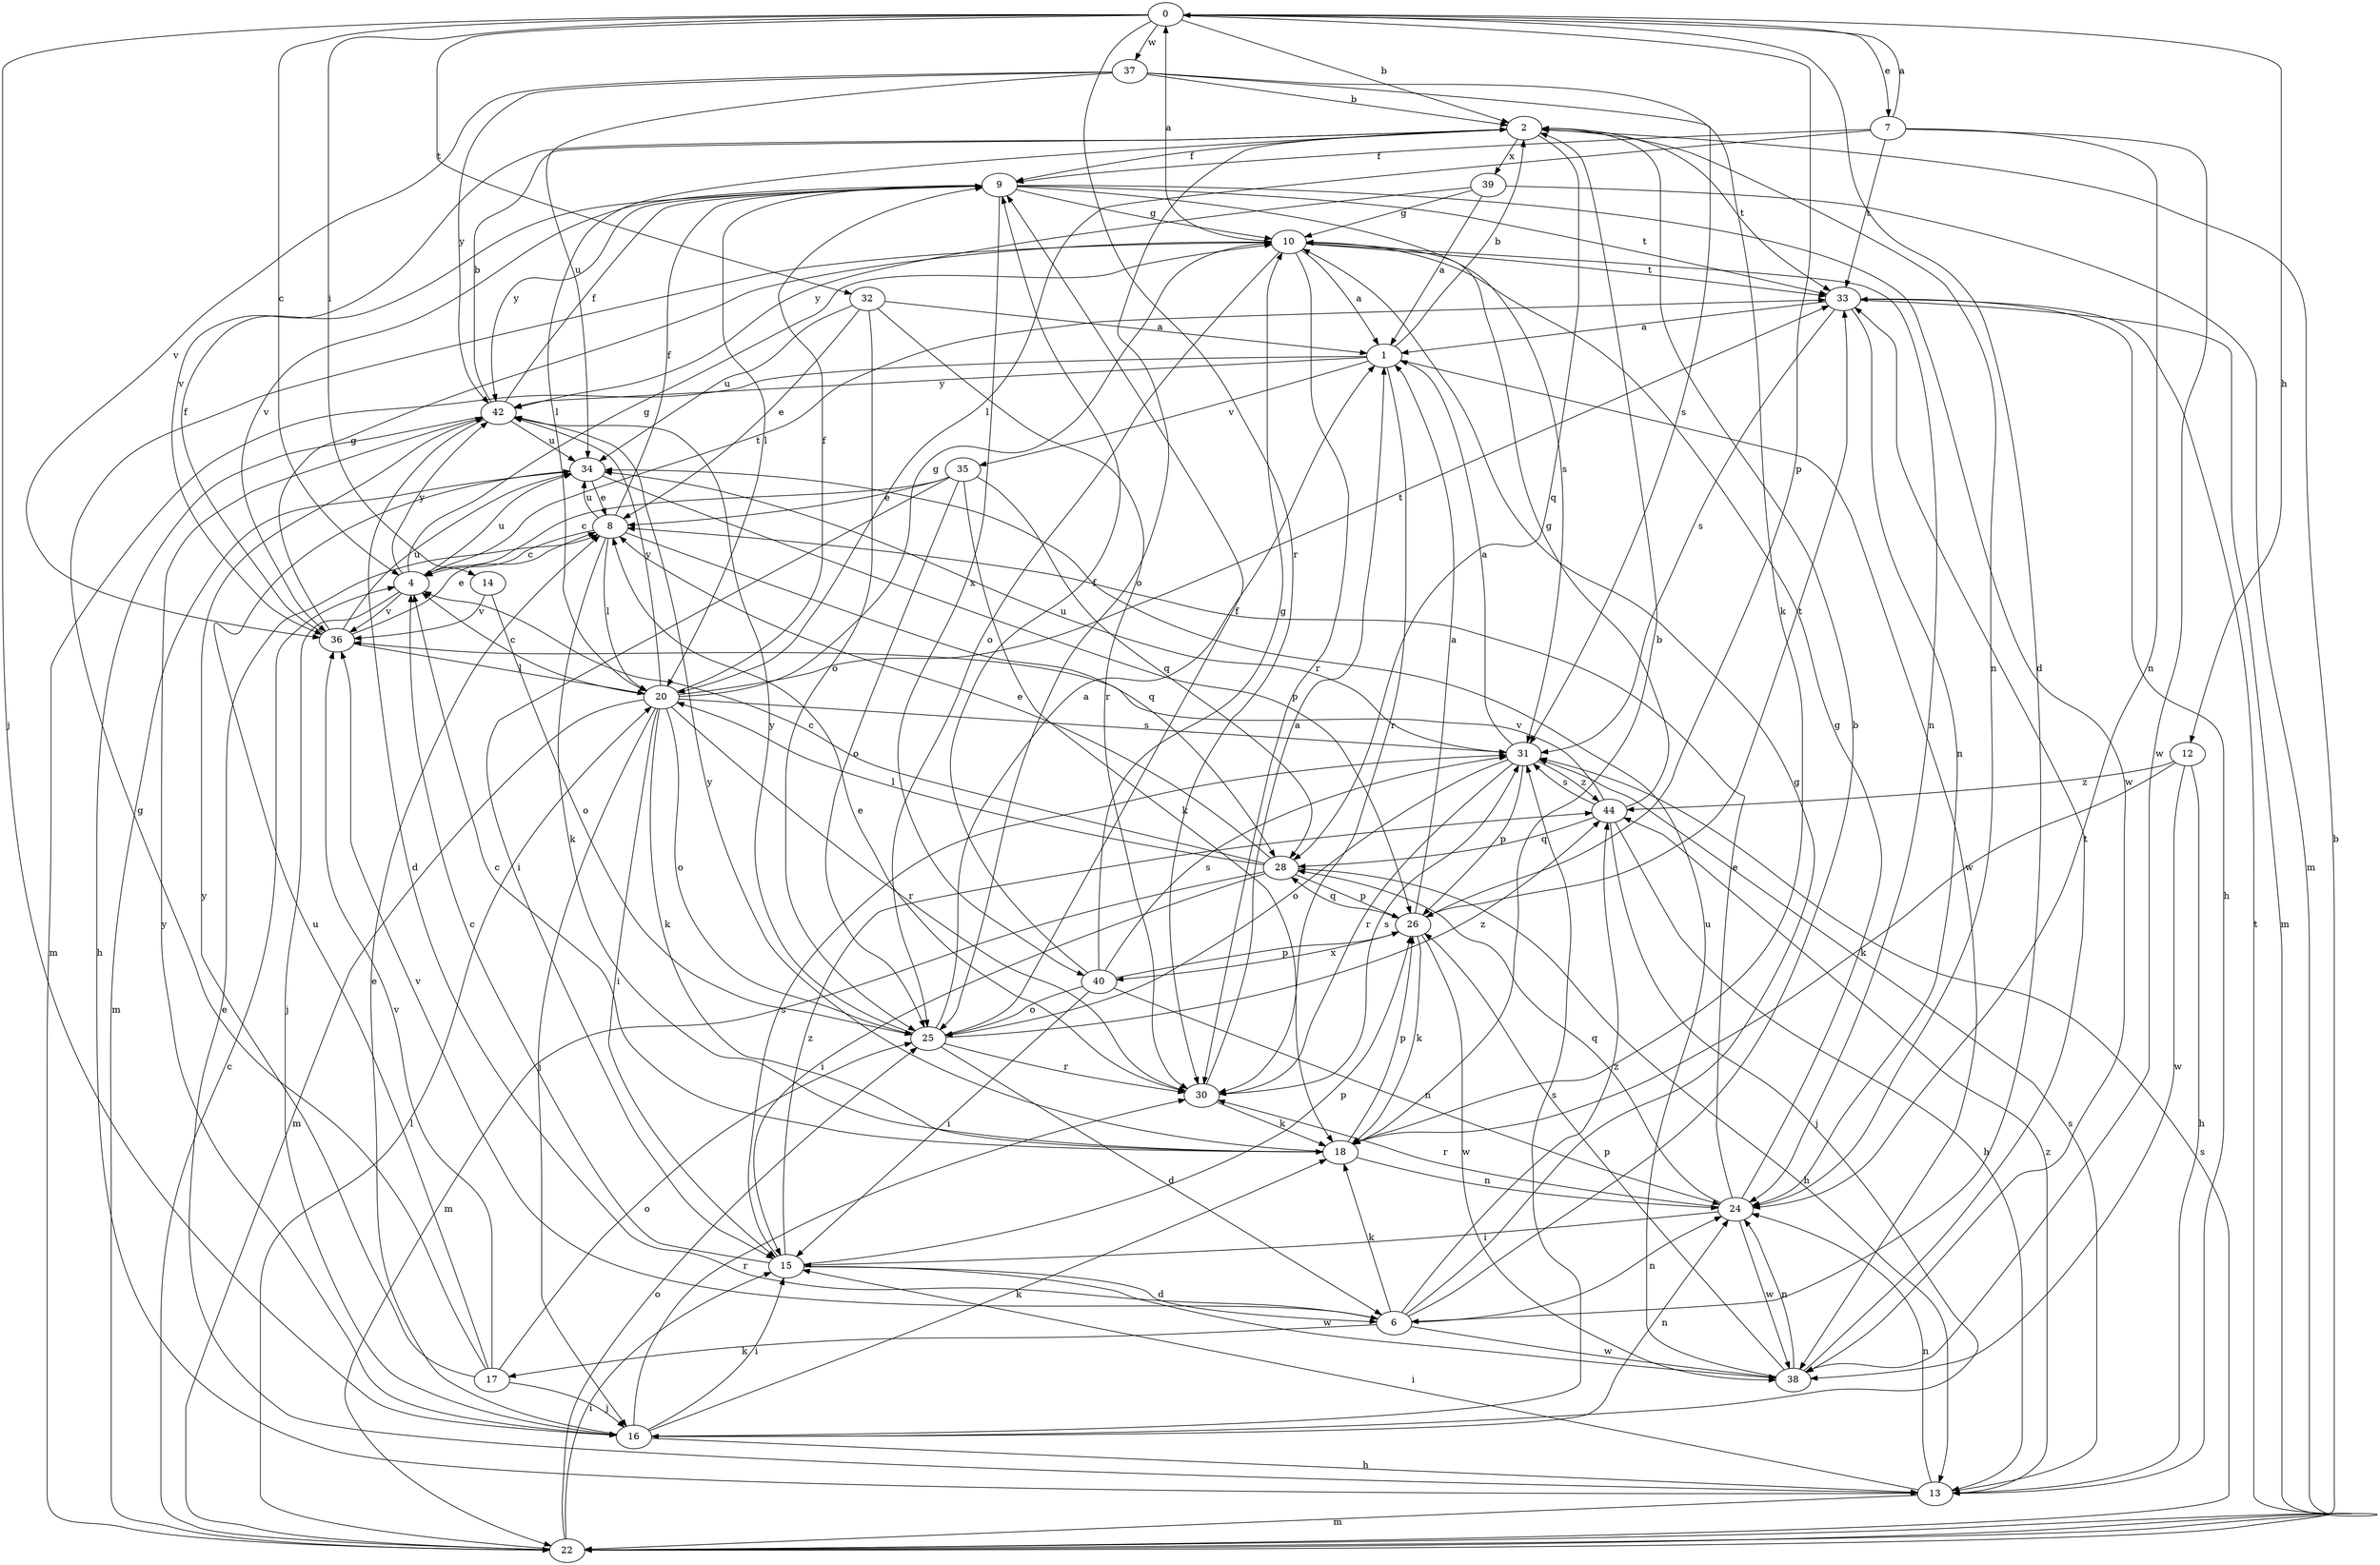 strict digraph  {
0;
1;
2;
4;
6;
7;
8;
9;
10;
12;
13;
14;
15;
16;
17;
18;
20;
22;
24;
25;
26;
28;
30;
31;
32;
33;
34;
35;
36;
37;
38;
39;
40;
42;
44;
0 -> 2  [label=b];
0 -> 4  [label=c];
0 -> 6  [label=d];
0 -> 7  [label=e];
0 -> 12  [label=h];
0 -> 14  [label=i];
0 -> 16  [label=j];
0 -> 26  [label=p];
0 -> 30  [label=r];
0 -> 32  [label=t];
0 -> 37  [label=w];
1 -> 2  [label=b];
1 -> 22  [label=m];
1 -> 30  [label=r];
1 -> 35  [label=v];
1 -> 38  [label=w];
1 -> 42  [label=y];
2 -> 9  [label=f];
2 -> 20  [label=l];
2 -> 24  [label=n];
2 -> 25  [label=o];
2 -> 28  [label=q];
2 -> 33  [label=t];
2 -> 36  [label=v];
2 -> 39  [label=x];
4 -> 10  [label=g];
4 -> 16  [label=j];
4 -> 33  [label=t];
4 -> 34  [label=u];
4 -> 36  [label=v];
4 -> 42  [label=y];
6 -> 2  [label=b];
6 -> 10  [label=g];
6 -> 17  [label=k];
6 -> 18  [label=k];
6 -> 24  [label=n];
6 -> 36  [label=v];
6 -> 38  [label=w];
6 -> 44  [label=z];
7 -> 0  [label=a];
7 -> 9  [label=f];
7 -> 20  [label=l];
7 -> 24  [label=n];
7 -> 33  [label=t];
7 -> 38  [label=w];
8 -> 4  [label=c];
8 -> 9  [label=f];
8 -> 18  [label=k];
8 -> 20  [label=l];
8 -> 28  [label=q];
8 -> 34  [label=u];
9 -> 10  [label=g];
9 -> 20  [label=l];
9 -> 31  [label=s];
9 -> 33  [label=t];
9 -> 36  [label=v];
9 -> 38  [label=w];
9 -> 40  [label=x];
9 -> 42  [label=y];
10 -> 0  [label=a];
10 -> 1  [label=a];
10 -> 24  [label=n];
10 -> 25  [label=o];
10 -> 30  [label=r];
10 -> 33  [label=t];
12 -> 13  [label=h];
12 -> 18  [label=k];
12 -> 38  [label=w];
12 -> 44  [label=z];
13 -> 8  [label=e];
13 -> 15  [label=i];
13 -> 22  [label=m];
13 -> 24  [label=n];
13 -> 31  [label=s];
13 -> 44  [label=z];
14 -> 25  [label=o];
14 -> 36  [label=v];
15 -> 4  [label=c];
15 -> 6  [label=d];
15 -> 26  [label=p];
15 -> 31  [label=s];
15 -> 38  [label=w];
15 -> 44  [label=z];
16 -> 8  [label=e];
16 -> 13  [label=h];
16 -> 15  [label=i];
16 -> 18  [label=k];
16 -> 24  [label=n];
16 -> 30  [label=r];
16 -> 31  [label=s];
16 -> 42  [label=y];
17 -> 10  [label=g];
17 -> 16  [label=j];
17 -> 25  [label=o];
17 -> 34  [label=u];
17 -> 36  [label=v];
17 -> 42  [label=y];
18 -> 2  [label=b];
18 -> 4  [label=c];
18 -> 24  [label=n];
18 -> 26  [label=p];
18 -> 42  [label=y];
20 -> 4  [label=c];
20 -> 9  [label=f];
20 -> 10  [label=g];
20 -> 15  [label=i];
20 -> 16  [label=j];
20 -> 18  [label=k];
20 -> 22  [label=m];
20 -> 25  [label=o];
20 -> 30  [label=r];
20 -> 31  [label=s];
20 -> 33  [label=t];
20 -> 42  [label=y];
22 -> 2  [label=b];
22 -> 4  [label=c];
22 -> 15  [label=i];
22 -> 20  [label=l];
22 -> 25  [label=o];
22 -> 31  [label=s];
22 -> 33  [label=t];
24 -> 8  [label=e];
24 -> 10  [label=g];
24 -> 15  [label=i];
24 -> 28  [label=q];
24 -> 30  [label=r];
24 -> 38  [label=w];
25 -> 1  [label=a];
25 -> 6  [label=d];
25 -> 9  [label=f];
25 -> 30  [label=r];
25 -> 42  [label=y];
25 -> 44  [label=z];
26 -> 1  [label=a];
26 -> 18  [label=k];
26 -> 28  [label=q];
26 -> 33  [label=t];
26 -> 38  [label=w];
26 -> 40  [label=x];
28 -> 4  [label=c];
28 -> 8  [label=e];
28 -> 13  [label=h];
28 -> 15  [label=i];
28 -> 20  [label=l];
28 -> 22  [label=m];
28 -> 26  [label=p];
30 -> 1  [label=a];
30 -> 8  [label=e];
30 -> 18  [label=k];
30 -> 31  [label=s];
31 -> 1  [label=a];
31 -> 25  [label=o];
31 -> 26  [label=p];
31 -> 30  [label=r];
31 -> 34  [label=u];
31 -> 44  [label=z];
32 -> 1  [label=a];
32 -> 8  [label=e];
32 -> 25  [label=o];
32 -> 30  [label=r];
32 -> 34  [label=u];
33 -> 1  [label=a];
33 -> 13  [label=h];
33 -> 22  [label=m];
33 -> 24  [label=n];
33 -> 31  [label=s];
34 -> 8  [label=e];
34 -> 22  [label=m];
34 -> 26  [label=p];
35 -> 4  [label=c];
35 -> 8  [label=e];
35 -> 15  [label=i];
35 -> 18  [label=k];
35 -> 25  [label=o];
35 -> 28  [label=q];
36 -> 8  [label=e];
36 -> 9  [label=f];
36 -> 10  [label=g];
36 -> 20  [label=l];
36 -> 34  [label=u];
37 -> 2  [label=b];
37 -> 18  [label=k];
37 -> 31  [label=s];
37 -> 34  [label=u];
37 -> 36  [label=v];
37 -> 42  [label=y];
38 -> 24  [label=n];
38 -> 26  [label=p];
38 -> 33  [label=t];
38 -> 34  [label=u];
39 -> 1  [label=a];
39 -> 10  [label=g];
39 -> 22  [label=m];
39 -> 42  [label=y];
40 -> 9  [label=f];
40 -> 10  [label=g];
40 -> 15  [label=i];
40 -> 24  [label=n];
40 -> 25  [label=o];
40 -> 26  [label=p];
40 -> 31  [label=s];
42 -> 2  [label=b];
42 -> 6  [label=d];
42 -> 9  [label=f];
42 -> 13  [label=h];
42 -> 34  [label=u];
44 -> 10  [label=g];
44 -> 13  [label=h];
44 -> 16  [label=j];
44 -> 28  [label=q];
44 -> 31  [label=s];
44 -> 36  [label=v];
}
